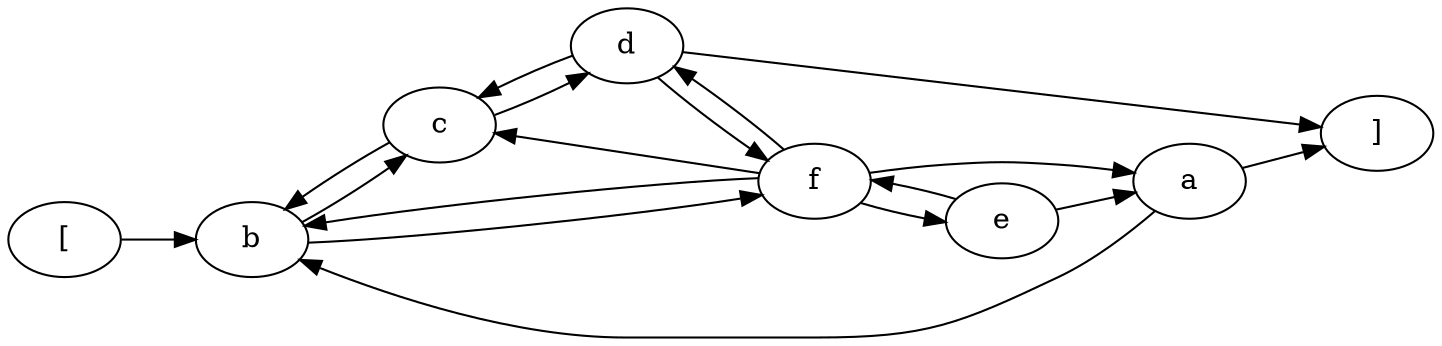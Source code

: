 digraph G {
rankdir = LR
label = "";
esg0_vertex0 -> esg0_vertex2;
esg0_vertex1 -> esg0_vertex7;
esg0_vertex4 -> esg0_vertex7;
esg0_vertex1 -> esg0_vertex2;
esg0_vertex2 -> esg0_vertex3;
esg0_vertex2 -> esg0_vertex6;
esg0_vertex3 -> esg0_vertex2;
esg0_vertex3 -> esg0_vertex4;
esg0_vertex4 -> esg0_vertex3;
esg0_vertex4 -> esg0_vertex6;
esg0_vertex5 -> esg0_vertex1;
esg0_vertex5 -> esg0_vertex6;
esg0_vertex6 -> esg0_vertex1;
esg0_vertex6 -> esg0_vertex2;
esg0_vertex6 -> esg0_vertex3;
esg0_vertex6 -> esg0_vertex4;
esg0_vertex6 -> esg0_vertex5;
esg0_vertex0 [label = "["]
esg0_vertex2 [label = "b"]
esg0_vertex1 [label = "a"]
esg0_vertex7 [label = "]"]
esg0_vertex4 [label = "d"]
esg0_vertex3 [label = "c"]
esg0_vertex6 [label = "f"]
esg0_vertex5 [label = "e"]
}
